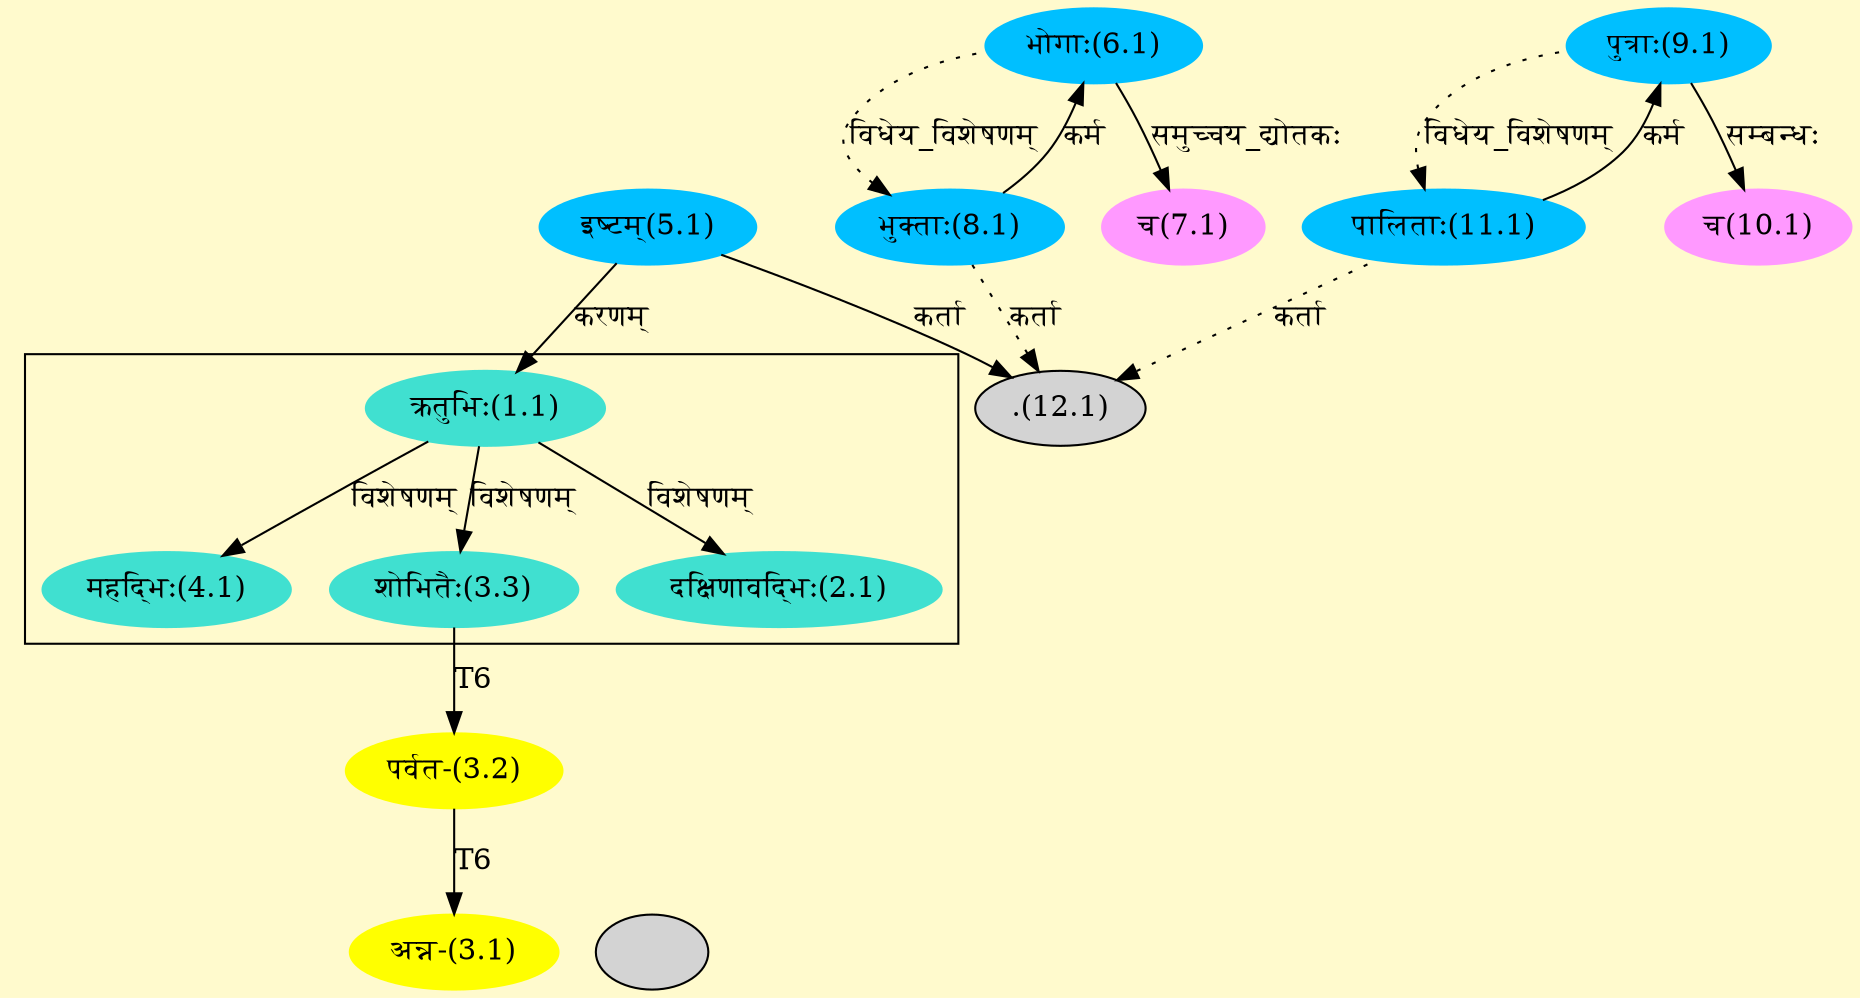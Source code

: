 digraph G{
rankdir=BT;
 compound=true;
 bgcolor="lemonchiffon1";

subgraph cluster_1{
Node2_1 [style=filled, color="#40E0D0" label = "दक्षिणावद्भिः(2.1)"]
Node1_1 [style=filled, color="#40E0D0" label = "क्रतुभिः(1.1)"]
Node3_3 [style=filled, color="#40E0D0" label = "शोभितैः(3.3)"]
Node4_1 [style=filled, color="#40E0D0" label = "महद्भिः(4.1)"]

}
Node1_1 [style=filled, color="#40E0D0" label = "क्रतुभिः(1.1)"]
Node5_1 [style=filled, color="#00BFFF" label = "इष्टम्(5.1)"]
Node3_1 [style=filled, color="#FFFF00" label = "अन्न-(3.1)"]
Node3_2 [style=filled, color="#FFFF00" label = "पर्वत-(3.2)"]
Node3_3 [style=filled, color="#40E0D0" label = "शोभितैः(3.3)"]
Node0 [style=filled, color="" label = ""]
Node [style=filled, color="" label = "()"]
Node6_1 [style=filled, color="#00BFFF" label = "भोगाः(6.1)"]
Node8_1 [style=filled, color="#00BFFF" label = "भुक्ताः(8.1)"]
Node7_1 [style=filled, color="#FF99FF" label = "च(7.1)"]
Node9_1 [style=filled, color="#00BFFF" label = "पुत्राः(9.1)"]
Node11_1 [style=filled, color="#00BFFF" label = "पालिताः(11.1)"]
Node10_1 [style=filled, color="#FF99FF" label = "च(10.1)"]
Node12_1 [style=filled, color="" label = ".(12.1)"]
/* Start of Relations section */

Node1_1 -> Node5_1 [  label="करणम्"  dir="back" ]
Node2_1 -> Node1_1 [  label="विशेषणम्"  dir="back" ]
Node3_1 -> Node3_2 [  label="T6"  dir="back" ]
Node3_2 -> Node3_3 [  label="T6"  dir="back" ]
Node3_3 -> Node1_1 [  label="विशेषणम्"  dir="back" ]
Node4_1 -> Node1_1 [  label="विशेषणम्"  dir="back" ]
Node6_1 -> Node8_1 [  label="कर्म"  dir="back" ]
Node7_1 -> Node6_1 [  label="समुच्चय_द्योतकः"  dir="back" ]
Node8_1 -> Node6_1 [ style=dotted label="विधेय_विशेषणम्"  dir="back" ]
Node9_1 -> Node11_1 [  label="कर्म"  dir="back" ]
Node10_1 -> Node9_1 [  label="सम्बन्धः"  dir="back" ]
Node11_1 -> Node9_1 [ style=dotted label="विधेय_विशेषणम्"  dir="back" ]
Node12_1 -> Node5_1 [  label="कर्ता"  dir="back" ]
Node12_1 -> Node8_1 [ style=dotted label="कर्ता"  dir="back" ]
Node12_1 -> Node11_1 [ style=dotted label="कर्ता"  dir="back" ]
}
